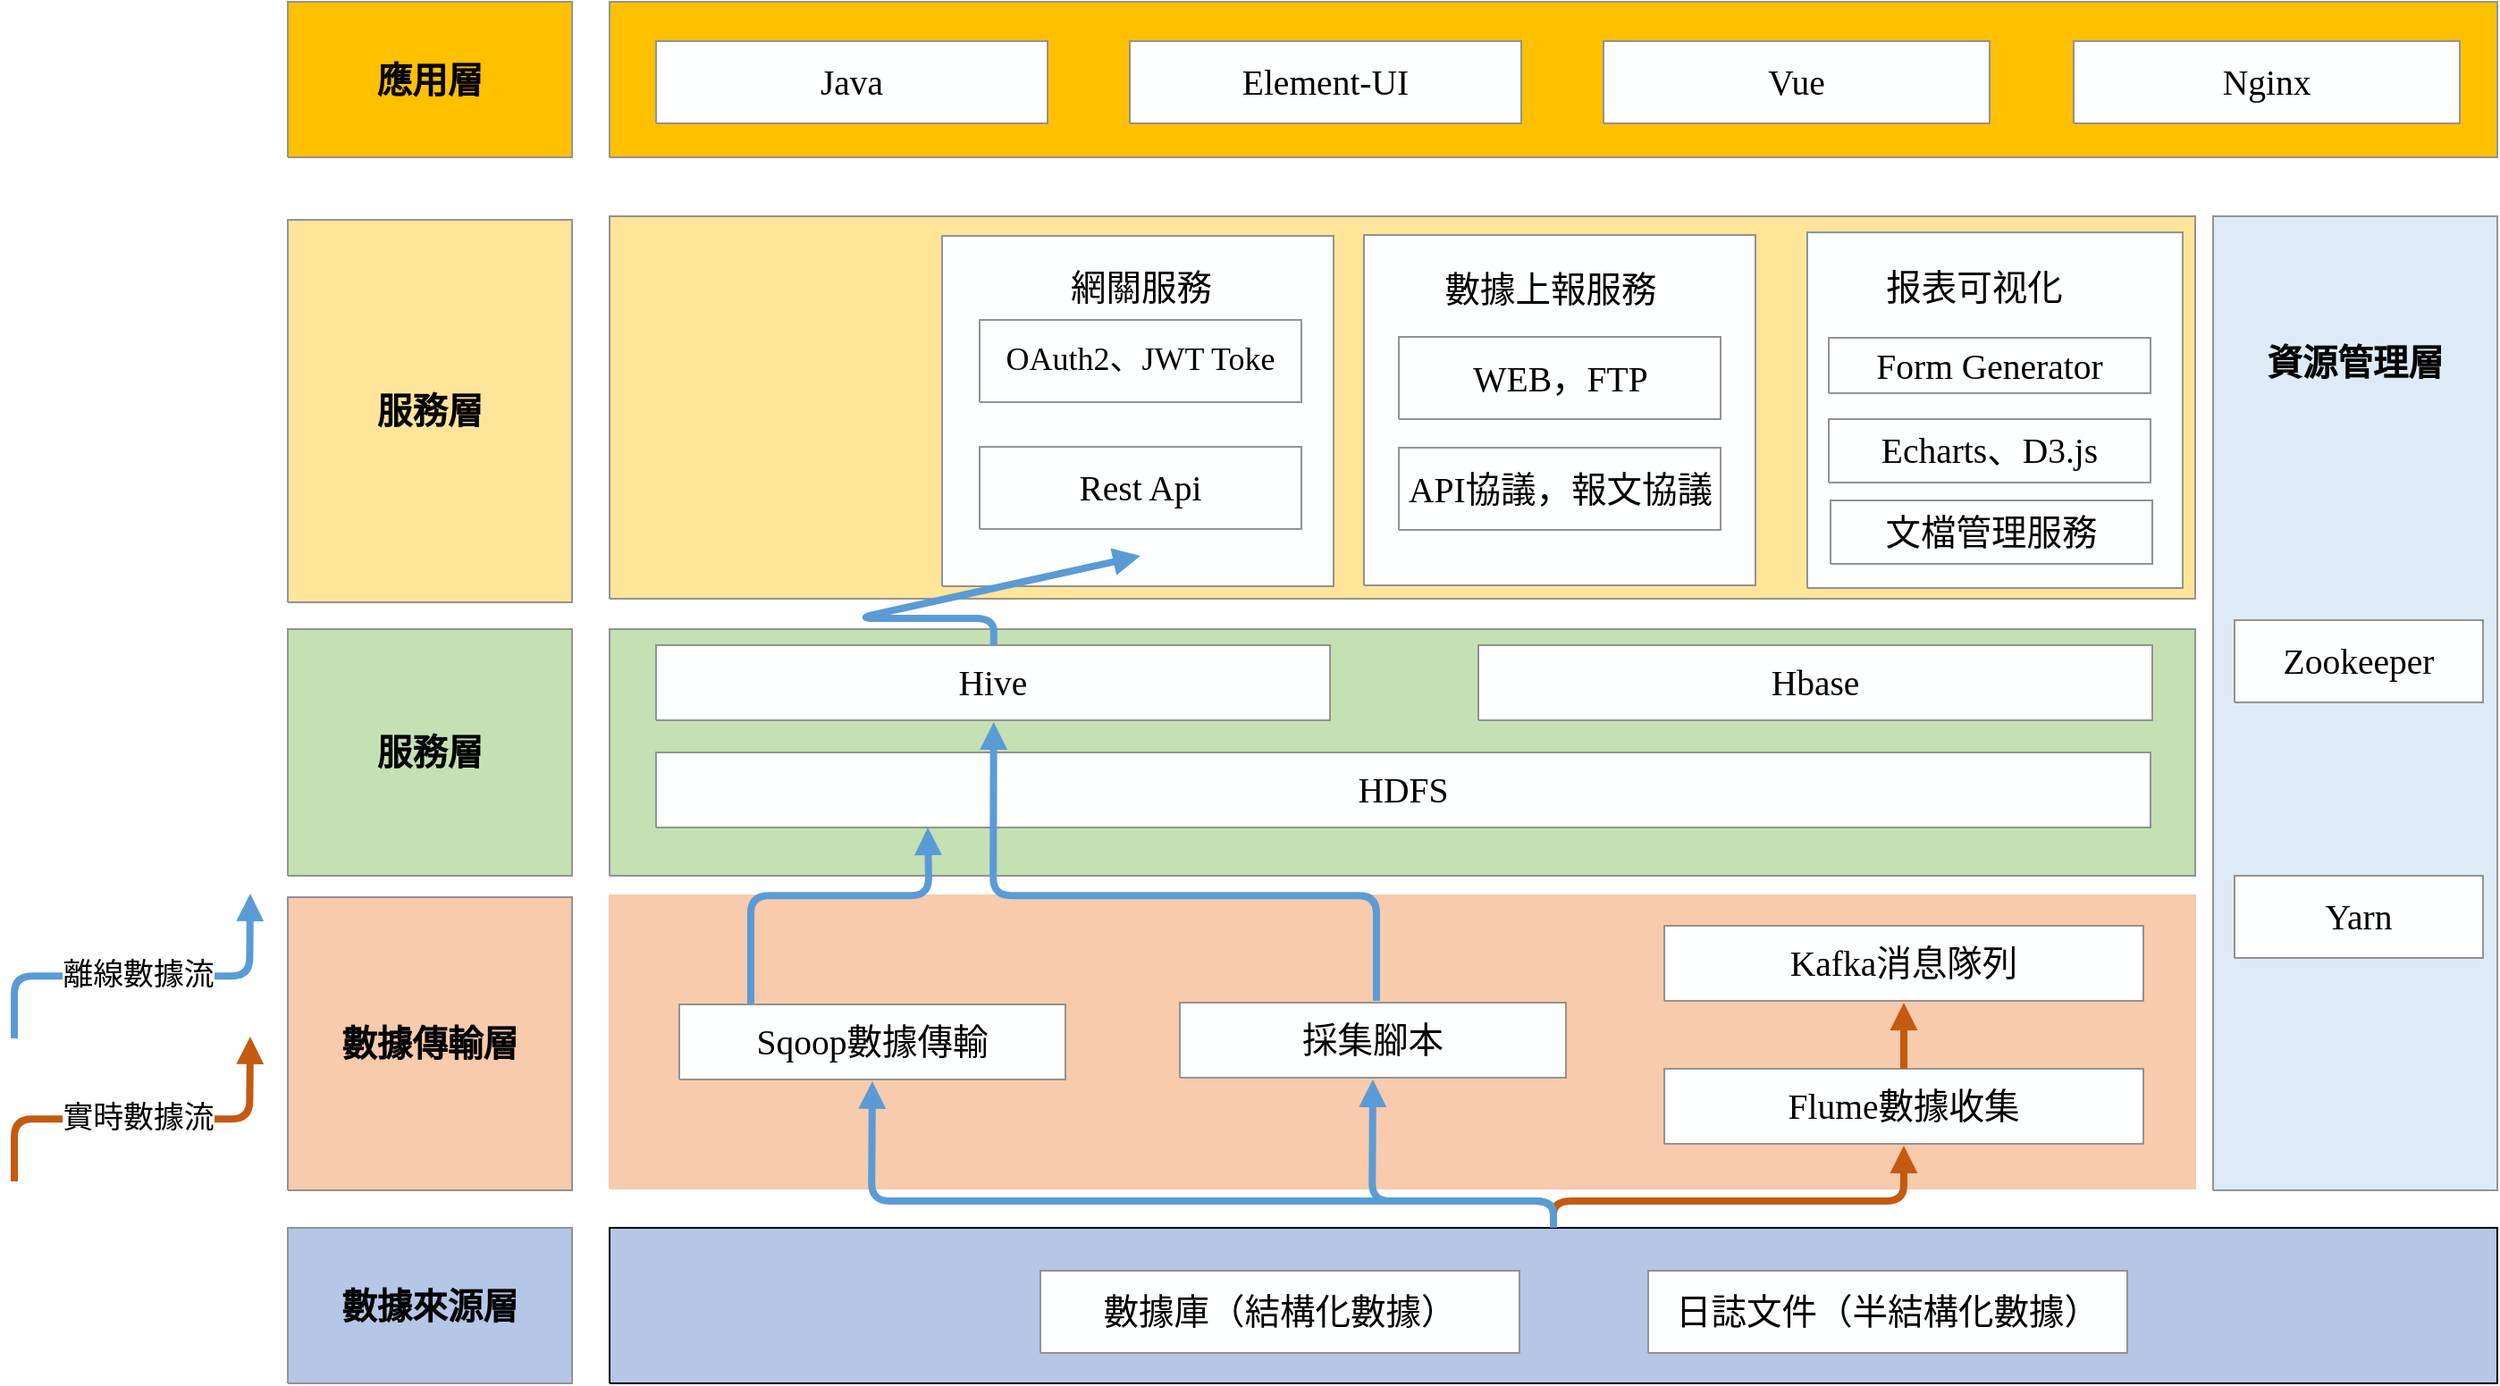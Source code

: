 <mxfile version="21.6.3" type="github">
  <diagram name="页-1" id="页-1">
    <mxGraphModel dx="1434" dy="827" grid="1" gridSize="10" guides="1" tooltips="1" connect="1" arrows="1" fold="1" page="1" pageScale="1" pageWidth="827" pageHeight="1169" math="0" shadow="0">
      <root>
        <mxCell id="0" />
        <mxCell id="1" parent="0" />
        <UserObject label="" tags="背景" id="2">
          <mxCell style="vsdxID=2;fillColor=#c5e0b3;gradientColor=none;shape=stencil(nZBLDoAgDERP0z3SIyjew0SURgSD+Lu9kMZoXLhwN9O+tukAlrNpJg1SzDH4QW/URgNYgZTkjA4UkwJUgGXng+6DX1zLfmoymdXo17xh5zmRJ6Q42BWCfc2oJfdAr+Yv+AP9Cb7OJ3H/2JG1HNGz/84klThPVCc=);strokeColor=#939393;points=[[1,0.5,0],[0.5,0,0],[0.5,0.5,0],[0.5,0.5,0]];labelBackgroundColor=none;rounded=0;html=1;whiteSpace=wrap;" parent="1" vertex="1">
            <mxGeometry x="350" y="352" width="887" height="138" as="geometry" />
          </mxCell>
        </UserObject>
        <UserObject label="" tags="背景" id="3">
          <mxCell style="vsdxID=3;fillColor=#f7cbac;gradientColor=none;shape=stencil(nZBLDoAgDERP0z3SIyjew0SURgSD+Lu9kMZoXLhwN9O+tukAlrNpJg1SzDH4QW/URgNYgZTkjA4UkwJUgGXng+6DX1zLfmoymdXo17xh5zmRJ6Q42BWCfc2oJfdAr+Yv+AP9Cb7OJ3H/2JG1HNGz/84klThPVCc=);strokeColor=#f7cbac;points=[[1,0.5,0],[0.5,0,0],[0.5,0.5,0],[0.5,0.5,0]];labelBackgroundColor=none;rounded=0;html=1;whiteSpace=wrap;" parent="1" vertex="1">
            <mxGeometry x="350" y="501" width="887" height="164" as="geometry" />
          </mxCell>
        </UserObject>
        <UserObject label="" tags="背景" id="4">
          <mxCell style="vsdxID=4;fillColor=#b5c6e7;gradientColor=none;shape=stencil(nZBLDoAgDERP0z3SIyjew0SURgSD+Lu9kMZoXLhwN9O+tukAlrNpJg1SzDH4QW/URgNYgZTkjA4UkwJUgGXng+6DX1zLfmoymdXo17xh5zmRJ6Q42BWCfc2oJfdAr+Yv+AP9Cb7OJ3H/2JG1HNGz/84klThPVCc=);strokeColor=#000000;points=[[1,0.5,0],[0.5,0,0],[0.5,0.5,0],[0.5,0.5,0]];labelBackgroundColor=none;rounded=0;html=1;whiteSpace=wrap;" parent="1" vertex="1">
            <mxGeometry x="350" y="687" width="1056" height="87" as="geometry" />
          </mxCell>
        </UserObject>
        <UserObject label="&lt;div style=&quot;font-size: 1px&quot;&gt;&lt;font style=&quot;font-size:19.76px;font-family:SimHei;color:#000000;direction:ltr;letter-spacing:0px;line-height:120%;opacity:1&quot;&gt;Sqoop數據傳輸&lt;br/&gt;&lt;/font&gt;&lt;/div&gt;" tags="背景" id="5">
          <mxCell style="verticalAlign=middle;align=center;overflow=width;vsdxID=8;fillColor=#feffff;gradientColor=none;shape=stencil(nZBLDoAgDERP0z3SIyjew0SURgSD+Lu9kMZoXLhwN9O+tukAlrNpJg1SzDH4QW/URgNYgZTkjA4UkwJUgGXng+6DX1zLfmoymdXo17xh5zmRJ6Q42BWCfc2oJfdAr+Yv+AP9Cb7OJ3H/2JG1HNGz/84klThPVCc=);strokeColor=#939393;points=[[1,0.5,0],[0.5,0,0],[0.5,0.5,0],[0.5,0.5,0]];labelBackgroundColor=none;rounded=0;html=1;whiteSpace=wrap;" parent="1" vertex="1">
            <mxGeometry x="389" y="562" width="216" height="42" as="geometry" />
          </mxCell>
        </UserObject>
        <UserObject label="&lt;div style=&quot;font-size: 1px&quot;&gt;&lt;font style=&quot;font-size:19.76px;font-family:SimSun;color:#000000;direction:ltr;letter-spacing:0px;line-height:120%;opacity:1&quot;&gt;&lt;b&gt;數據來源層&lt;br/&gt;&lt;/b&gt;&lt;/font&gt;&lt;/div&gt;" tags="背景" id="6">
          <mxCell style="verticalAlign=middle;align=center;overflow=width;vsdxID=11;fillColor=#b5c6e7;gradientColor=none;shape=stencil(nZBLDoAgDERP0z3SIyjew0SURgSD+Lu9kMZoXLhwN9O+tukAlrNpJg1SzDH4QW/URgNYgZTkjA4UkwJUgGXng+6DX1zLfmoymdXo17xh5zmRJ6Q42BWCfc2oJfdAr+Yv+AP9Cb7OJ3H/2JG1HNGz/84klThPVCc=);strokeColor=#939393;points=[[1,0.5,0],[0.5,0,0],[0.5,0.5,0],[0.5,0.5,0]];labelBackgroundColor=none;rounded=0;html=1;whiteSpace=wrap;" parent="1" vertex="1">
            <mxGeometry x="170" y="687" width="159" height="87" as="geometry" />
          </mxCell>
        </UserObject>
        <UserObject label="&lt;div style=&quot;font-size: 1px&quot;&gt;&lt;font style=&quot;font-size:19.76px;font-family:SimSun;color:#000000;direction:ltr;letter-spacing:0px;line-height:120%;opacity:1&quot;&gt;&lt;b&gt;數據傳輸層&lt;br/&gt;&lt;/b&gt;&lt;/font&gt;&lt;/div&gt;" tags="背景" id="7">
          <mxCell style="verticalAlign=middle;align=center;overflow=width;vsdxID=12;fillColor=#f7cbac;gradientColor=none;shape=stencil(nZBLDoAgDERP0z3SIyjew0SURgSD+Lu9kMZoXLhwN9O+tukAlrNpJg1SzDH4QW/URgNYgZTkjA4UkwJUgGXng+6DX1zLfmoymdXo17xh5zmRJ6Q42BWCfc2oJfdAr+Yv+AP9Cb7OJ3H/2JG1HNGz/84klThPVCc=);strokeColor=#939393;points=[[1,0.5,0],[0.5,0,0],[0.5,0.5,0],[0.5,0.5,0]];labelBackgroundColor=none;rounded=0;html=1;whiteSpace=wrap;" parent="1" vertex="1">
            <mxGeometry x="170" y="502" width="159" height="164" as="geometry" />
          </mxCell>
        </UserObject>
        <UserObject label="&lt;div style=&quot;font-size: 1px&quot;&gt;&lt;font style=&quot;font-size:19.76px;font-family:SimHei;color:#000000;direction:ltr;letter-spacing:0px;line-height:120%;opacity:1&quot;&gt;HDFS&lt;br/&gt;&lt;/font&gt;&lt;/div&gt;" tags="背景" id="8">
          <mxCell style="verticalAlign=middle;align=center;overflow=width;vsdxID=13;fillColor=#feffff;gradientColor=none;shape=stencil(nZBLDoAgDERP0z3SIyjew0SURgSD+Lu9kMZoXLhwN9O+tukAlrNpJg1SzDH4QW/URgNYgZTkjA4UkwJUgGXng+6DX1zLfmoymdXo17xh5zmRJ6Q42BWCfc2oJfdAr+Yv+AP9Cb7OJ3H/2JG1HNGz/84klThPVCc=);strokeColor=#939393;points=[[1,0.5,0],[0.5,0,0],[0.5,0.5,0],[0.5,0.5,0]];labelBackgroundColor=none;rounded=0;html=1;whiteSpace=wrap;" parent="1" vertex="1">
            <mxGeometry x="376" y="421" width="836" height="42" as="geometry" />
          </mxCell>
        </UserObject>
        <UserObject label="&lt;div style=&quot;font-size: 1px&quot;&gt;&lt;font style=&quot;font-size:19.76px;font-family:SimHei;color:#000000;direction:ltr;letter-spacing:0px;line-height:120%;opacity:1&quot;&gt;Hive&lt;br/&gt;&lt;/font&gt;&lt;/div&gt;" tags="背景" id="9">
          <mxCell style="verticalAlign=middle;align=center;overflow=width;vsdxID=14;fillColor=#feffff;gradientColor=none;shape=stencil(nZBLDoAgDERP0z3SIyjew0SURgSD+Lu9kMZoXLhwN9O+tukAlrNpJg1SzDH4QW/URgNYgZTkjA4UkwJUgGXng+6DX1zLfmoymdXo17xh5zmRJ6Q42BWCfc2oJfdAr+Yv+AP9Cb7OJ3H/2JG1HNGz/84klThPVCc=);strokeColor=#939393;points=[[1,0.5,0],[0.5,0,0],[0.5,0.5,0],[0.5,0.5,0]];labelBackgroundColor=none;rounded=0;html=1;whiteSpace=wrap;" parent="1" vertex="1">
            <mxGeometry x="376" y="361" width="377" height="42" as="geometry" />
          </mxCell>
        </UserObject>
        <UserObject label="&lt;div style=&quot;font-size: 1px&quot;&gt;&lt;font style=&quot;font-size:19.76px;font-family:SimHei;color:#000000;direction:ltr;letter-spacing:0px;line-height:120%;opacity:1&quot;&gt;Hbase&lt;br/&gt;&lt;/font&gt;&lt;/div&gt;" tags="背景" id="10">
          <mxCell style="verticalAlign=middle;align=center;overflow=width;vsdxID=15;fillColor=#feffff;gradientColor=none;shape=stencil(nZBLDoAgDERP0z3SIyjew0SURgSD+Lu9kMZoXLhwN9O+tukAlrNpJg1SzDH4QW/URgNYgZTkjA4UkwJUgGXng+6DX1zLfmoymdXo17xh5zmRJ6Q42BWCfc2oJfdAr+Yv+AP9Cb7OJ3H/2JG1HNGz/84klThPVCc=);strokeColor=#939393;points=[[1,0.5,0],[0.5,0,0],[0.5,0.5,0],[0.5,0.5,0]];labelBackgroundColor=none;rounded=0;html=1;whiteSpace=wrap;" parent="1" vertex="1">
            <mxGeometry x="836" y="361" width="377" height="42" as="geometry" />
          </mxCell>
        </UserObject>
        <UserObject label="&lt;div style=&quot;font-size: 1px&quot;&gt;&lt;font style=&quot;font-size:19.76px;font-family:SimSun;color:#000000;direction:ltr;letter-spacing:0px;line-height:120%;opacity:1&quot;&gt;&lt;b&gt;服務層&lt;br&gt;&lt;/b&gt;&lt;/font&gt;&lt;/div&gt;" tags="背景" id="11">
          <mxCell style="verticalAlign=middle;align=center;overflow=width;vsdxID=16;fillColor=#c5e0b3;gradientColor=none;shape=stencil(nZBLDoAgDERP0z3SIyjew0SURgSD+Lu9kMZoXLhwN9O+tukAlrNpJg1SzDH4QW/URgNYgZTkjA4UkwJUgGXng+6DX1zLfmoymdXo17xh5zmRJ6Q42BWCfc2oJfdAr+Yv+AP9Cb7OJ3H/2JG1HNGz/84klThPVCc=);strokeColor=#939393;points=[[1,0.5,0],[0.5,0,0],[0.5,0.5,0],[0.5,0.5,0]];labelBackgroundColor=none;rounded=0;html=1;whiteSpace=wrap;" parent="1" vertex="1">
            <mxGeometry x="170" y="352" width="159" height="138" as="geometry" />
          </mxCell>
        </UserObject>
        <UserObject label="" tags="背景" id="12">
          <mxCell style="vsdxID=19;fillColor=#fee599;gradientColor=none;shape=stencil(nZBLDoAgDERP0z3SIyjew0SURgSD+Lu9kMZoXLhwN9O+tukAlrNpJg1SzDH4QW/URgNYgZTkjA4UkwJUgGXng+6DX1zLfmoymdXo17xh5zmRJ6Q42BWCfc2oJfdAr+Yv+AP9Cb7OJ3H/2JG1HNGz/84klThPVCc=);strokeColor=#939393;points=[[1,0.5,0],[0.5,0,0],[0.5,0.5,0],[0.5,0.5,0]];labelBackgroundColor=none;rounded=0;html=1;whiteSpace=wrap;" parent="1" vertex="1">
            <mxGeometry x="350" y="121" width="887" height="214" as="geometry" />
          </mxCell>
        </UserObject>
        <UserObject label="&lt;div style=&quot;font-size: 1px&quot;&gt;&lt;/div&gt;" tags="背景" id="13">
          <mxCell style="verticalAlign=middle;align=center;overflow=width;vsdxID=20;fillColor=#feffff;gradientColor=none;shape=stencil(nZBLDoAgDERP0z3SIyjew0SURgSD+Lu9kMZoXLhwN9O+tukAlrNpJg1SzDH4QW/URgNYgZTkjA4UkwJUgGXng+6DX1zLfmoymdXo17xh5zmRJ6Q42BWCfc2oJfdAr+Yv+AP9Cb7OJ3H/2JG1HNGz/84klThPVCc=);strokeColor=#939393;points=[[1,0.5,0],[0.5,0,0],[0.5,0.5,0],[0.5,0.5,0]];labelBackgroundColor=none;rounded=0;html=1;whiteSpace=wrap;" parent="1" vertex="1">
            <mxGeometry x="536" y="132" width="219" height="196" as="geometry" />
          </mxCell>
        </UserObject>
        <UserObject label="&lt;div style=&quot;font-size: 1px&quot;&gt;&lt;font style=&quot;font-size:19.76px;font-family:SimSun;color:#000000;direction:ltr;letter-spacing:0px;line-height:120%;opacity:1&quot;&gt;&lt;b&gt;服務層&lt;br&gt;&lt;/b&gt;&lt;/font&gt;&lt;/div&gt;" tags="背景" id="14">
          <mxCell style="verticalAlign=middle;align=center;overflow=width;vsdxID=23;fillColor=#fee599;gradientColor=none;shape=stencil(nZBLDoAgDERP0z3SIyjew0SURgSD+Lu9kMZoXLhwN9O+tukAlrNpJg1SzDH4QW/URgNYgZTkjA4UkwJUgGXng+6DX1zLfmoymdXo17xh5zmRJ6Q42BWCfc2oJfdAr+Yv+AP9Cb7OJ3H/2JG1HNGz/84klThPVCc=);strokeColor=#939393;points=[[1,0.5,0],[0.5,0,0],[0.5,0.5,0],[0.5,0.5,0]];labelBackgroundColor=none;rounded=0;html=1;whiteSpace=wrap;" parent="1" vertex="1">
            <mxGeometry x="170" y="123" width="159" height="214" as="geometry" />
          </mxCell>
        </UserObject>
        <UserObject label="&lt;div style=&quot;font-size: 1px&quot;&gt;&lt;font style=&quot;font-size:19.76px;font-family:SimSun;color:#000000;direction:ltr;letter-spacing:0px;line-height:120%;opacity:1&quot;&gt;&lt;b&gt;&lt;br/&gt;&lt;br/&gt;&lt;br/&gt;資源管理層&lt;/b&gt;&lt;/font&gt;&lt;font style=&quot;font-size:19.76px;font-family:SimHei;color:#feffff;direction:ltr;letter-spacing:0px;line-height:120%;opacity:1&quot;&gt;&lt;b&gt;&lt;br/&gt;&lt;/b&gt;&lt;/font&gt;&lt;/div&gt;" tags="背景" id="15">
          <mxCell style="verticalAlign=top;align=center;overflow=width;vsdxID=24;fillColor=#deebf6;gradientColor=none;shape=stencil(nZBLDoAgDERP0z3SIyjew0SURgSD+Lu9kMZoXLhwN9O+tukAlrNpJg1SzDH4QW/URgNYgZTkjA4UkwJUgGXng+6DX1zLfmoymdXo17xh5zmRJ6Q42BWCfc2oJfdAr+Yv+AP9Cb7OJ3H/2JG1HNGz/84klThPVCc=);strokeColor=#939393;points=[[1,0.5,0],[0.5,0,0],[0.5,0.5,0],[0.5,0.5,0]];labelBackgroundColor=none;rounded=0;html=1;whiteSpace=wrap;" parent="1" vertex="1">
            <mxGeometry x="1247" y="121" width="159" height="545" as="geometry" />
          </mxCell>
        </UserObject>
        <UserObject label="" tags="背景" id="16">
          <mxCell style="vsdxID=25;fillColor=#ffc000;gradientColor=none;shape=stencil(nZBLDoAgDERP0z3SIyjew0SURgSD+Lu9kMZoXLhwN9O+tukAlrNpJg1SzDH4QW/URgNYgZTkjA4UkwJUgGXng+6DX1zLfmoymdXo17xh5zmRJ6Q42BWCfc2oJfdAr+Yv+AP9Cb7OJ3H/2JG1HNGz/84klThPVCc=);strokeColor=#939393;points=[[1,0.5,0],[0.5,0,0],[0.5,0.5,0],[0.5,0.5,0]];labelBackgroundColor=none;rounded=0;html=1;whiteSpace=wrap;" parent="1" vertex="1">
            <mxGeometry x="350" y="1" width="1056" height="87" as="geometry" />
          </mxCell>
        </UserObject>
        <UserObject label="&lt;div style=&quot;font-size: 1px&quot;&gt;&lt;font style=&quot;font-size:19.76px;font-family:SimSun;color:#000000;direction:ltr;letter-spacing:0px;line-height:120%;opacity:1&quot;&gt;&lt;b&gt;應用層&lt;br&gt;&lt;/b&gt;&lt;/font&gt;&lt;/div&gt;" tags="背景" id="17">
          <mxCell style="verticalAlign=middle;align=center;overflow=width;vsdxID=26;fillColor=#ffc000;gradientColor=none;shape=stencil(nZBLDoAgDERP0z3SIyjew0SURgSD+Lu9kMZoXLhwN9O+tukAlrNpJg1SzDH4QW/URgNYgZTkjA4UkwJUgGXng+6DX1zLfmoymdXo17xh5zmRJ6Q42BWCfc2oJfdAr+Yv+AP9Cb7OJ3H/2JG1HNGz/84klThPVCc=);strokeColor=#939393;points=[[1,0.5,0],[0.5,0,0],[0.5,0.5,0],[0.5,0.5,0]];labelBackgroundColor=none;rounded=0;html=1;whiteSpace=wrap;" parent="1" vertex="1">
            <mxGeometry x="170" y="1" width="159" height="87" as="geometry" />
          </mxCell>
        </UserObject>
        <UserObject label="&lt;div style=&quot;font-size: 1px&quot;&gt;&lt;font style=&quot;font-size:19.76px;font-family:SimHei;color:#000000;direction:ltr;letter-spacing:0px;line-height:120%;opacity:1&quot;&gt;Java&lt;br/&gt;&lt;/font&gt;&lt;/div&gt;" tags="背景" id="18">
          <mxCell style="verticalAlign=middle;align=center;overflow=width;vsdxID=27;fillColor=#feffff;gradientColor=none;shape=stencil(nZBLDoAgDERP0z3SIyjew0SURgSD+Lu9kMZoXLhwN9O+tukAlrNpJg1SzDH4QW/URgNYgZTkjA4UkwJUgGXng+6DX1zLfmoymdXo17xh5zmRJ6Q42BWCfc2oJfdAr+Yv+AP9Cb7OJ3H/2JG1HNGz/84klThPVCc=);strokeColor=#939393;points=[[1,0.5,0],[0.5,0,0],[0.5,0.5,0],[0.5,0.5,0]];labelBackgroundColor=none;rounded=0;html=1;whiteSpace=wrap;" parent="1" vertex="1">
            <mxGeometry x="376" y="23" width="219" height="46" as="geometry" />
          </mxCell>
        </UserObject>
        <UserObject label="&lt;div style=&quot;font-size: 1px&quot;&gt;&lt;font style=&quot;font-size:19.76px;font-family:SimHei;color:#000000;direction:ltr;letter-spacing:0px;line-height:120%;opacity:1&quot;&gt;Nginx&lt;/font&gt;&lt;font style=&quot;font-size:19.76px;font-family:SimHei;color:#000000;direction:ltr;letter-spacing:0px;line-height:120%;opacity:1&quot;&gt;&lt;br/&gt;&lt;/font&gt;&lt;/div&gt;" tags="背景" id="19">
          <mxCell style="verticalAlign=middle;align=center;overflow=width;vsdxID=29;fillColor=#feffff;gradientColor=none;shape=stencil(nZBLDoAgDERP0z3SIyjew0SURgSD+Lu9kMZoXLhwN9O+tukAlrNpJg1SzDH4QW/URgNYgZTkjA4UkwJUgGXng+6DX1zLfmoymdXo17xh5zmRJ6Q42BWCfc2oJfdAr+Yv+AP9Cb7OJ3H/2JG1HNGz/84klThPVCc=);strokeColor=#939393;points=[[1,0.5,0],[0.5,0,0],[0.5,0.5,0],[0.5,0.5,0]];labelBackgroundColor=none;rounded=0;html=1;whiteSpace=wrap;" parent="1" vertex="1">
            <mxGeometry x="1169" y="23" width="216" height="46" as="geometry" />
          </mxCell>
        </UserObject>
        <UserObject label="&lt;div style=&quot;font-size: 1px&quot;&gt;&lt;font style=&quot;font-size:19.76px;font-family:SimHei;color:#000000;direction:ltr;letter-spacing:0px;line-height:120%;opacity:1&quot;&gt;採集腳本&lt;br/&gt;&lt;/font&gt;&lt;/div&gt;" tags="背景" id="20">
          <mxCell style="verticalAlign=middle;align=center;overflow=width;vsdxID=44;fillColor=#feffff;gradientColor=none;shape=stencil(nZBLDoAgDERP0z3SIyjew0SURgSD+Lu9kMZoXLhwN9O+tukAlrNpJg1SzDH4QW/URgNYgZTkjA4UkwJUgGXng+6DX1zLfmoymdXo17xh5zmRJ6Q42BWCfc2oJfdAr+Yv+AP9Cb7OJ3H/2JG1HNGz/84klThPVCc=);strokeColor=#939393;points=[[1,0.5,0],[0.5,0,0],[0.5,0.5,0],[0.5,0.5,0]];labelBackgroundColor=none;rounded=0;html=1;whiteSpace=wrap;" parent="1" vertex="1">
            <mxGeometry x="669" y="561" width="216" height="42" as="geometry" />
          </mxCell>
        </UserObject>
        <UserObject label="&lt;div style=&quot;font-size: 1px&quot;&gt;&lt;font style=&quot;font-size:19.76px;font-family:SimHei;color:#000000;direction:ltr;letter-spacing:0px;line-height:120%;opacity:1&quot;&gt;Flume數據收集&lt;br/&gt;&lt;/font&gt;&lt;/div&gt;" tags="背景" id="21">
          <mxCell style="verticalAlign=middle;align=center;overflow=width;vsdxID=46;fillColor=#feffff;gradientColor=none;shape=stencil(nZBLDoAgDERP0z3SIyjew0SURgSD+Lu9kMZoXLhwN9O+tukAlrNpJg1SzDH4QW/URgNYgZTkjA4UkwJUgGXng+6DX1zLfmoymdXo17xh5zmRJ6Q42BWCfc2oJfdAr+Yv+AP9Cb7OJ3H/2JG1HNGz/84klThPVCc=);strokeColor=#939393;points=[[1,0.5,0],[0.5,0,0],[0.5,0.5,0],[0.5,0.5,0]];labelBackgroundColor=none;rounded=0;html=1;whiteSpace=wrap;" parent="1" vertex="1">
            <mxGeometry x="940" y="598" width="268" height="42" as="geometry" />
          </mxCell>
        </UserObject>
        <UserObject label="&lt;div style=&quot;font-size: 1px&quot;&gt;&lt;font style=&quot;font-size:19.76px;font-family:SimHei;color:#000000;direction:ltr;letter-spacing:0px;line-height:120%;opacity:1&quot;&gt;Kafka消息隊列&lt;br/&gt;&lt;/font&gt;&lt;/div&gt;" tags="背景" id="22">
          <mxCell style="verticalAlign=middle;align=center;overflow=width;vsdxID=48;fillColor=#feffff;gradientColor=none;shape=stencil(nZBLDoAgDERP0z3SIyjew0SURgSD+Lu9kMZoXLhwN9O+tukAlrNpJg1SzDH4QW/URgNYgZTkjA4UkwJUgGXng+6DX1zLfmoymdXo17xh5zmRJ6Q42BWCfc2oJfdAr+Yv+AP9Cb7OJ3H/2JG1HNGz/84klThPVCc=);strokeColor=#939393;points=[[1,0.5,0],[0.5,0,0],[0.5,0.5,0],[0.5,0.5,0]];labelBackgroundColor=none;rounded=0;html=1;whiteSpace=wrap;" parent="1" vertex="1">
            <mxGeometry x="940" y="518" width="268" height="42" as="geometry" />
          </mxCell>
        </UserObject>
        <UserObject label="&lt;div style=&quot;font-size: 1px&quot;&gt;&lt;font style=&quot;font-size:19.76px;font-family:SimHei;color:#000000;direction:ltr;letter-spacing:0px;line-height:120%;opacity:1&quot;&gt;Element-UI&lt;br&gt;&lt;/font&gt;&lt;/div&gt;" tags="背景" id="23">
          <mxCell style="verticalAlign=middle;align=center;overflow=width;vsdxID=54;fillColor=#feffff;gradientColor=none;shape=stencil(nZBLDoAgDERP0z3SIyjew0SURgSD+Lu9kMZoXLhwN9O+tukAlrNpJg1SzDH4QW/URgNYgZTkjA4UkwJUgGXng+6DX1zLfmoymdXo17xh5zmRJ6Q42BWCfc2oJfdAr+Yv+AP9Cb7OJ3H/2JG1HNGz/84klThPVCc=);strokeColor=#939393;points=[[1,0.5,0],[0.5,0,0],[0.5,0.5,0],[0.5,0.5,0]];labelBackgroundColor=none;rounded=0;html=1;whiteSpace=wrap;" parent="1" vertex="1">
            <mxGeometry x="641" y="23" width="219" height="46" as="geometry" />
          </mxCell>
        </UserObject>
        <UserObject label="&lt;div style=&quot;font-size: 1px&quot;&gt;&lt;font style=&quot;font-size:19.76px;font-family:SimHei;color:#000000;direction:ltr;letter-spacing:0px;line-height:120%;opacity:1&quot;&gt;Yarn&lt;br/&gt;&lt;/font&gt;&lt;/div&gt;" tags="背景" id="24">
          <mxCell style="verticalAlign=middle;align=center;overflow=width;vsdxID=56;fillColor=#feffff;gradientColor=none;shape=stencil(nZBLDoAgDERP0z3SIyjew0SURgSD+Lu9kMZoXLhwN9O+tukAlrNpJg1SzDH4QW/URgNYgZTkjA4UkwJUgGXng+6DX1zLfmoymdXo17xh5zmRJ6Q42BWCfc2oJfdAr+Yv+AP9Cb7OJ3H/2JG1HNGz/84klThPVCc=);strokeColor=#939393;points=[[1,0.5,0],[0.5,0,0],[0.5,0.5,0],[0.5,0.5,0]];labelBackgroundColor=none;rounded=0;html=1;whiteSpace=wrap;" parent="1" vertex="1">
            <mxGeometry x="1259" y="490" width="139" height="46" as="geometry" />
          </mxCell>
        </UserObject>
        <UserObject label="&lt;div style=&quot;font-size: 1px&quot;&gt;&lt;font style=&quot;font-size:19.76px;font-family:SimHei;color:#000000;direction:ltr;letter-spacing:0px;line-height:120%;opacity:1&quot;&gt;Zookeeper&lt;br/&gt;&lt;/font&gt;&lt;/div&gt;" tags="背景" id="25">
          <mxCell style="verticalAlign=middle;align=center;overflow=width;vsdxID=58;fillColor=#feffff;gradientColor=none;shape=stencil(nZBLDoAgDERP0z3SIyjew0SURgSD+Lu9kMZoXLhwN9O+tukAlrNpJg1SzDH4QW/URgNYgZTkjA4UkwJUgGXng+6DX1zLfmoymdXo17xh5zmRJ6Q42BWCfc2oJfdAr+Yv+AP9Cb7OJ3H/2JG1HNGz/84klThPVCc=);strokeColor=#939393;points=[[1,0.5,0],[0.5,0,0],[0.5,0.5,0],[0.5,0.5,0]];labelBackgroundColor=none;rounded=0;html=1;whiteSpace=wrap;" parent="1" vertex="1">
            <mxGeometry x="1259" y="347" width="139" height="46" as="geometry" />
          </mxCell>
        </UserObject>
        <UserObject label="&lt;div style=&quot;font-size: 1px&quot;&gt;&lt;font style=&quot;font-size:19.76px;font-family:SimHei;color:#000000;direction:ltr;letter-spacing:0px;line-height:120%;opacity:1&quot;&gt;Vue&lt;br/&gt;&lt;/font&gt;&lt;/div&gt;" tags="背景" id="26">
          <mxCell style="verticalAlign=middle;align=center;overflow=width;vsdxID=60;fillColor=#feffff;gradientColor=none;shape=stencil(nZBLDoAgDERP0z3SIyjew0SURgSD+Lu9kMZoXLhwN9O+tukAlrNpJg1SzDH4QW/URgNYgZTkjA4UkwJUgGXng+6DX1zLfmoymdXo17xh5zmRJ6Q42BWCfc2oJfdAr+Yv+AP9Cb7OJ3H/2JG1HNGz/84klThPVCc=);strokeColor=#939393;points=[[1,0.5,0],[0.5,0,0],[0.5,0.5,0],[0.5,0.5,0]];labelBackgroundColor=none;rounded=0;html=1;whiteSpace=wrap;" parent="1" vertex="1">
            <mxGeometry x="906" y="23" width="216" height="46" as="geometry" />
          </mxCell>
        </UserObject>
        <UserObject label="&lt;div style=&quot;font-size: 1px&quot;&gt;&lt;font style=&quot;font-size:19.76px;font-family:SimSun;color:#000000;direction:ltr;letter-spacing:0px;line-height:120%;opacity:1&quot;&gt;數據庫（結構化數據）&lt;br/&gt;&lt;/font&gt;&lt;/div&gt;" tags="背景" id="27">
          <mxCell style="verticalAlign=middle;align=center;overflow=width;vsdxID=109;fillColor=#feffff;gradientColor=none;shape=stencil(nZBLDoAgDERP0z3SIyjew0SURgSD+Lu9kMZoXLhwN9O+tukAlrNpJg1SzDH4QW/URgNYgZTkjA4UkwJUgGXng+6DX1zLfmoymdXo17xh5zmRJ6Q42BWCfc2oJfdAr+Yv+AP9Cb7OJ3H/2JG1HNGz/84klThPVCc=);strokeColor=#939393;points=[[1,0.5,0],[0.5,0,0],[0.5,0.5,0],[0.5,0.5,0]];labelBackgroundColor=none;rounded=0;html=1;whiteSpace=wrap;" parent="1" vertex="1">
            <mxGeometry x="591" y="711" width="268" height="46" as="geometry" />
          </mxCell>
        </UserObject>
        <UserObject label="&lt;div style=&quot;font-size: 1px&quot;&gt;&lt;font style=&quot;font-size:19.76px;font-family:SimSun;color:#000000;direction:ltr;letter-spacing:0px;line-height:120%;opacity:1&quot;&gt;日誌文件（半結構化數據）&lt;br/&gt;&lt;/font&gt;&lt;/div&gt;" tags="背景" id="28">
          <mxCell style="verticalAlign=middle;align=center;overflow=width;vsdxID=110;fillColor=#feffff;gradientColor=none;shape=stencil(nZBLDoAgDERP0z3SIyjew0SURgSD+Lu9kMZoXLhwN9O+tukAlrNpJg1SzDH4QW/URgNYgZTkjA4UkwJUgGXng+6DX1zLfmoymdXo17xh5zmRJ6Q42BWCfc2oJfdAr+Yv+AP9Cb7OJ3H/2JG1HNGz/84klThPVCc=);strokeColor=#939393;points=[[1,0.5,0],[0.5,0,0],[0.5,0.5,0],[0.5,0.5,0]];labelBackgroundColor=none;rounded=0;html=1;whiteSpace=wrap;" parent="1" vertex="1">
            <mxGeometry x="931" y="711" width="268" height="46" as="geometry" />
          </mxCell>
        </UserObject>
        <UserObject label="" tags="连接线" id="53">
          <mxCell style="vsdxID=115;edgeStyle=none;startArrow=none;endArrow=block;startSize=5;endSize=5;strokeWidth=4;strokeColor=#5b9bd5;spacingTop=0;spacingBottom=0;spacingLeft=0;spacingRight=0;verticalAlign=middle;html=1;labelBackgroundColor=#ffffff;rounded=1;" parent="1" edge="1">
            <mxGeometry relative="1" as="geometry">
              <mxPoint x="3" as="offset" />
              <Array as="points">
                <mxPoint x="429" y="501.15" />
                <mxPoint x="528.61" y="501.15" />
              </Array>
              <mxPoint x="429" y="562" as="sourcePoint" />
              <mxPoint x="528" y="463" as="targetPoint" />
            </mxGeometry>
          </mxCell>
        </UserObject>
        <UserObject label="&lt;div style=&quot;font-size: 1px&quot;&gt;&lt;font style=&quot;font-size:16.93px;font-family:SimSun;color:#000000;direction:ltr;letter-spacing:0px;line-height:120%;opacity:1&quot;&gt;離線數據流&lt;br/&gt;&lt;/font&gt;&lt;/div&gt;" tags="连接线" id="54">
          <mxCell style="vsdxID=116;edgeStyle=none;startArrow=none;endArrow=block;startSize=5;endSize=5;strokeWidth=4;strokeColor=#5b9bd5;spacingTop=0;spacingBottom=0;spacingLeft=0;spacingRight=0;verticalAlign=middle;html=1;labelBackgroundColor=#ffffff;rounded=1;align=center;" parent="1" edge="1">
            <mxGeometry relative="1" as="geometry">
              <mxPoint x="-3" as="offset" />
              <Array as="points">
                <mxPoint x="17" y="546.15" />
                <mxPoint x="148.61" y="546.15" />
              </Array>
              <mxPoint x="17" y="581" as="sourcePoint" />
              <mxPoint x="149" y="500" as="targetPoint" />
            </mxGeometry>
          </mxCell>
        </UserObject>
        <UserObject label="&lt;div style=&quot;font-size: 1px&quot;&gt;&lt;font style=&quot;font-size:16.93px;font-family:SimSun;color:#000000;direction:ltr;letter-spacing:0px;line-height:120%;opacity:1&quot;&gt;實時數據流&lt;br/&gt;&lt;/font&gt;&lt;/div&gt;" tags="连接线" id="55">
          <mxCell style="vsdxID=117;edgeStyle=none;startArrow=none;endArrow=block;startSize=5;endSize=5;strokeWidth=4;strokeColor=#c55a11;spacingTop=0;spacingBottom=0;spacingLeft=0;spacingRight=0;verticalAlign=middle;html=1;labelBackgroundColor=#ffffff;rounded=1;align=center;" parent="1" edge="1">
            <mxGeometry relative="1" as="geometry">
              <mxPoint x="-3" as="offset" />
              <Array as="points">
                <mxPoint x="17" y="626.15" />
                <mxPoint x="148.61" y="626.15" />
              </Array>
              <mxPoint x="17" y="661" as="sourcePoint" />
              <mxPoint x="149" y="580" as="targetPoint" />
            </mxGeometry>
          </mxCell>
        </UserObject>
        <UserObject label="&lt;font face=&quot;SimHei&quot;&gt;&lt;span style=&quot;font-size: 19.76px;&quot;&gt;網關服務&lt;/span&gt;&lt;/font&gt;" tags="背景" id="29">
          <mxCell style="verticalAlign=middle;align=center;overflow=width;vsdxID=122;fillColor=none;gradientColor=none;shape=stencil(nZBLDoAgDERP0z3SIyjew0SURgSD+Lu9kMZoXLhwN9O+tukAlrNpJg1SzDH4QW/URgNYgZTkjA4UkwJUgGXng+6DX1zLfmoymdXo17xh5zmRJ6Q42BWCfc2oJfdAr+Yv+AP9Cb7OJ3H/2JG1HNGz/84klThPVCc=);strokeColor=none;points=[];labelBackgroundColor=none;rounded=0;html=1;whiteSpace=wrap;" parent="1" vertex="1">
            <mxGeometry x="567.5" y="137.5" width="159" height="46" as="geometry" />
          </mxCell>
        </UserObject>
        <UserObject label="&lt;div&gt;&lt;font style=&quot;font-family: SimHei; color: rgb(0, 0, 0); direction: ltr; letter-spacing: 0px; line-height: 120%; opacity: 1;&quot;&gt;&lt;font style=&quot;font-size: 18px;&quot;&gt;OAuth2、JWT Toke&lt;/font&gt;&lt;br&gt;&lt;/font&gt;&lt;/div&gt;" tags="背景" id="30">
          <mxCell style="verticalAlign=middle;align=center;overflow=width;vsdxID=123;fillColor=#feffff;gradientColor=none;shape=stencil(nZBLDoAgDERP0z3SIyjew0SURgSD+Lu9kMZoXLhwN9O+tukAlrNpJg1SzDH4QW/URgNYgZTkjA4UkwJUgGXng+6DX1zLfmoymdXo17xh5zmRJ6Q42BWCfc2oJfdAr+Yv+AP9Cb7OJ3H/2JG1HNGz/84klThPVCc=);strokeColor=#939393;points=[[1,0.5,0],[0.5,0,0],[0.5,0.5,0],[0.5,0.5,0]];labelBackgroundColor=none;rounded=0;html=1;whiteSpace=wrap;" parent="1" vertex="1">
            <mxGeometry x="557" y="179" width="180" height="46" as="geometry" />
          </mxCell>
        </UserObject>
        <UserObject label="&lt;font face=&quot;SimHei&quot;&gt;&lt;span style=&quot;font-size: 19.76px;&quot;&gt;Rest Api&lt;/span&gt;&lt;/font&gt;" tags="背景" id="31">
          <mxCell style="verticalAlign=middle;align=center;overflow=width;vsdxID=124;fillColor=#feffff;gradientColor=none;shape=stencil(nZBLDoAgDERP0z3SIyjew0SURgSD+Lu9kMZoXLhwN9O+tukAlrNpJg1SzDH4QW/URgNYgZTkjA4UkwJUgGXng+6DX1zLfmoymdXo17xh5zmRJ6Q42BWCfc2oJfdAr+Yv+AP9Cb7OJ3H/2JG1HNGz/84klThPVCc=);strokeColor=#939393;points=[[1,0.5,0],[0.5,0,0],[0.5,0.5,0],[0.5,0.5,0]];labelBackgroundColor=none;rounded=0;html=1;whiteSpace=wrap;" parent="1" vertex="1">
            <mxGeometry x="557" y="250" width="180" height="46" as="geometry" />
          </mxCell>
        </UserObject>
        <UserObject label="&lt;div style=&quot;font-size: 1px&quot;&gt;&lt;/div&gt;" tags="背景" id="32">
          <mxCell style="verticalAlign=middle;align=center;overflow=width;vsdxID=145;fillColor=#feffff;gradientColor=none;shape=stencil(nZBLDoAgDERP0z3SIyjew0SURgSD+Lu9kMZoXLhwN9O+tukAlrNpJg1SzDH4QW/URgNYgZTkjA4UkwJUgGXng+6DX1zLfmoymdXo17xh5zmRJ6Q42BWCfc2oJfdAr+Yv+AP9Cb7OJ3H/2JG1HNGz/84klThPVCc=);strokeColor=#939393;points=[[1,0.5,0],[0.5,0,0],[0.5,0.5,0],[0.5,0.5,0]];labelBackgroundColor=none;rounded=0;html=1;whiteSpace=wrap;" parent="1" vertex="1">
            <mxGeometry x="1020" y="130" width="210" height="199" as="geometry" />
          </mxCell>
        </UserObject>
        <UserObject label="&lt;font face=&quot;SimHei&quot;&gt;&lt;span style=&quot;font-size: 19.76px;&quot;&gt;报表可视化&lt;/span&gt;&lt;/font&gt;" tags="背景" id="33">
          <mxCell style="verticalAlign=middle;align=center;overflow=width;vsdxID=125;fillColor=none;gradientColor=none;shape=stencil(nZBLDoAgDERP0z3SIyjew0SURgSD+Lu9kMZoXLhwN9O+tukAlrNpJg1SzDH4QW/URgNYgZTkjA4UkwJUgGXng+6DX1zLfmoymdXo17xh5zmRJ6Q42BWCfc2oJfdAr+Yv+AP9Cb7OJ3H/2JG1HNGz/84klThPVCc=);strokeColor=none;points=[];labelBackgroundColor=none;rounded=0;html=1;whiteSpace=wrap;" parent="1" vertex="1">
            <mxGeometry x="990" y="138" width="247" height="46" as="geometry" />
          </mxCell>
        </UserObject>
        <UserObject label="&lt;div style=&quot;font-size: 1px&quot;&gt;&lt;font style=&quot;font-size:19.76px;font-family:SimHei;color:#000000;direction:ltr;letter-spacing:0px;line-height:120%;opacity:1&quot;&gt;Form Generator&lt;br&gt;&lt;/font&gt;&lt;/div&gt;" tags="背景" id="34">
          <mxCell style="verticalAlign=middle;align=center;overflow=width;vsdxID=126;fillColor=#feffff;gradientColor=none;shape=stencil(nZBLDoAgDERP0z3SIyjew0SURgSD+Lu9kMZoXLhwN9O+tukAlrNpJg1SzDH4QW/URgNYgZTkjA4UkwJUgGXng+6DX1zLfmoymdXo17xh5zmRJ6Q42BWCfc2oJfdAr+Yv+AP9Cb7OJ3H/2JG1HNGz/84klThPVCc=);strokeColor=#939393;points=[[1,0.5,0],[0.5,0,0],[0.5,0.5,0],[0.5,0.5,0]];labelBackgroundColor=none;rounded=0;html=1;whiteSpace=wrap;" parent="1" vertex="1">
            <mxGeometry x="1032" y="189" width="180" height="31" as="geometry" />
          </mxCell>
        </UserObject>
        <UserObject label="&lt;div style=&quot;font-size: 1px&quot;&gt;&lt;font style=&quot;font-size:19.76px;font-family:SimHei;color:#000000;direction:ltr;letter-spacing:0px;line-height:120%;opacity:1&quot;&gt;Echarts、D3.js&lt;br&gt;&lt;/font&gt;&lt;/div&gt;" tags="背景" id="35">
          <mxCell style="verticalAlign=middle;align=center;overflow=width;vsdxID=128;fillColor=#feffff;gradientColor=none;shape=stencil(nZBLDoAgDERP0z3SIyjew0SURgSD+Lu9kMZoXLhwN9O+tukAlrNpJg1SzDH4QW/URgNYgZTkjA4UkwJUgGXng+6DX1zLfmoymdXo17xh5zmRJ6Q42BWCfc2oJfdAr+Yv+AP9Cb7OJ3H/2JG1HNGz/84klThPVCc=);strokeColor=#939393;points=[[1,0.5,0],[0.5,0,0],[0.5,0.5,0],[0.5,0.5,0]];labelBackgroundColor=none;rounded=0;html=1;whiteSpace=wrap;" parent="1" vertex="1">
            <mxGeometry x="1032" y="234.5" width="180" height="35.5" as="geometry" />
          </mxCell>
        </UserObject>
        <UserObject label="&lt;div style=&quot;font-size: 1px&quot;&gt;&lt;/div&gt;" tags="背景" id="37">
          <mxCell style="verticalAlign=middle;align=center;overflow=width;vsdxID=146;fillColor=#feffff;gradientColor=none;shape=stencil(nZBLDoAgDERP0z3SIyjew0SURgSD+Lu9kMZoXLhwN9O+tukAlrNpJg1SzDH4QW/URgNYgZTkjA4UkwJUgGXng+6DX1zLfmoymdXo17xh5zmRJ6Q42BWCfc2oJfdAr+Yv+AP9Cb7OJ3H/2JG1HNGz/84klThPVCc=);strokeColor=#939393;points=[[1,0.5,0],[0.5,0,0],[0.5,0.5,0],[0.5,0.5,0]];labelBackgroundColor=none;rounded=0;html=1;whiteSpace=wrap;" parent="1" vertex="1">
            <mxGeometry x="772" y="131.5" width="219" height="196" as="geometry" />
          </mxCell>
        </UserObject>
        <UserObject label="&lt;font face=&quot;SimHei&quot;&gt;&lt;span style=&quot;font-size: 19.76px;&quot;&gt;WEB，FTP&lt;/span&gt;&lt;/font&gt;" tags="背景" id="38">
          <mxCell style="verticalAlign=middle;align=center;overflow=width;vsdxID=147;fillColor=#feffff;gradientColor=none;shape=stencil(nZBLDoAgDERP0z3SIyjew0SURgSD+Lu9kMZoXLhwN9O+tukAlrNpJg1SzDH4QW/URgNYgZTkjA4UkwJUgGXng+6DX1zLfmoymdXo17xh5zmRJ6Q42BWCfc2oJfdAr+Yv+AP9Cb7OJ3H/2JG1HNGz/84klThPVCc=);strokeColor=#939393;points=[[1,0.5,0],[0.5,0,0],[0.5,0.5,0],[0.5,0.5,0]];labelBackgroundColor=none;rounded=0;html=1;whiteSpace=wrap;" parent="1" vertex="1">
            <mxGeometry x="791.5" y="188.5" width="180" height="46" as="geometry" />
          </mxCell>
        </UserObject>
        <UserObject label="&lt;font face=&quot;SimHei&quot;&gt;&lt;span style=&quot;font-size: 19.76px;&quot;&gt;數據上報服務&lt;/span&gt;&lt;/font&gt;" tags="背景" id="39">
          <mxCell style="verticalAlign=middle;align=center;overflow=width;vsdxID=149;fillColor=none;gradientColor=none;shape=stencil(nZBLDoAgDERP0z3SIyjew0SURgSD+Lu9kMZoXLhwN9O+tukAlrNpJg1SzDH4QW/URgNYgZTkjA4UkwJUgGXng+6DX1zLfmoymdXo17xh5zmRJ6Q42BWCfc2oJfdAr+Yv+AP9Cb7OJ3H/2JG1HNGz/84klThPVCc=);strokeColor=none;points=[];labelBackgroundColor=none;rounded=0;html=1;whiteSpace=wrap;" parent="1" vertex="1">
            <mxGeometry x="753" y="142.5" width="247" height="38" as="geometry" />
          </mxCell>
        </UserObject>
        <UserObject label="" tags="连接线" id="46">
          <mxCell style="vsdxID=150;edgeStyle=none;startArrow=none;endArrow=block;startSize=5;endSize=5;strokeWidth=4;strokeColor=#5b9bd5;spacingTop=0;spacingBottom=0;spacingLeft=0;spacingRight=0;verticalAlign=middle;html=1;labelBackgroundColor=#ffffff;rounded=1;exitX=0.501;exitY=0;exitDx=0;exitDy=0;exitPerimeter=0;entryX=0.5;entryY=1;entryDx=0;entryDy=0;entryPerimeter=0;" parent="1" source="9" edge="1">
            <mxGeometry relative="1" as="geometry">
              <mxPoint x="3" as="offset" />
              <Array as="points">
                <mxPoint x="565" y="346" />
                <mxPoint x="488.48" y="346" />
              </Array>
              <mxPoint x="647" y="311" as="targetPoint" />
            </mxGeometry>
          </mxCell>
        </UserObject>
        <mxCell id="47" parent="1" vertex="1">
          <mxGeometry x="779" y="560" as="geometry" />
        </mxCell>
        <UserObject label="&lt;div style=&quot;font-size: 1px&quot;&gt;&lt;/div&gt;" tags="连接线" id="48">
          <mxCell style="vsdxID=121;edgeStyle=none;startArrow=none;endArrow=block;startSize=5;endSize=5;strokeWidth=4;strokeColor=#5b9bd5;spacingTop=0;spacingBottom=0;spacingLeft=0;spacingRight=0;verticalAlign=middle;html=1;labelBackgroundColor=#ffffff;rounded=1;align=center;entryX=0.501;entryY=1.024;entryDx=0;entryDy=0;entryPerimeter=0;" parent="1" source="47" target="9" edge="1">
            <mxGeometry relative="1" as="geometry">
              <mxPoint x="5" as="offset" />
              <Array as="points">
                <mxPoint x="779" y="501.09" />
                <mxPoint x="564.57" y="501.09" />
              </Array>
            </mxGeometry>
          </mxCell>
        </UserObject>
        <UserObject label="" tags="连接线" id="49">
          <mxCell style="vsdxID=129;edgeStyle=none;startArrow=none;endArrow=block;startSize=5;endSize=5;strokeWidth=4;strokeColor=#c55a11;spacingTop=0;spacingBottom=0;spacingLeft=0;spacingRight=0;verticalAlign=middle;html=1;labelBackgroundColor=#ffffff;rounded=1;exitX=0.5;exitY=0;exitDx=0;exitDy=0;exitPerimeter=0;entryX=0.5;entryY=1.024;entryDx=0;entryDy=0;entryPerimeter=0;" parent="1" source="4" target="21" edge="1">
            <mxGeometry relative="1" as="geometry">
              <mxPoint x="-3" as="offset" />
              <Array as="points">
                <mxPoint x="878" y="672" />
                <mxPoint x="1073.98" y="672" />
              </Array>
            </mxGeometry>
          </mxCell>
        </UserObject>
        <UserObject label="" tags="连接线" id="50">
          <mxCell style="vsdxID=130;edgeStyle=none;startArrow=none;endArrow=block;startSize=5;endSize=5;strokeWidth=4;strokeColor=#c55a11;spacingTop=0;spacingBottom=0;spacingLeft=0;spacingRight=0;verticalAlign=middle;html=1;labelBackgroundColor=#ffffff;rounded=1;exitX=0.5;exitY=0;exitDx=0;exitDy=0;exitPerimeter=0;entryX=0.5;entryY=1.024;entryDx=0;entryDy=0;entryPerimeter=0;" parent="1" source="21" target="22" edge="1">
            <mxGeometry relative="1" as="geometry">
              <mxPoint x="10" as="offset" />
              <Array as="points" />
            </mxGeometry>
          </mxCell>
        </UserObject>
        <UserObject label="" tags="连接线" id="51">
          <mxCell style="vsdxID=131;edgeStyle=none;startArrow=none;endArrow=block;startSize=5;endSize=5;strokeWidth=4;strokeColor=#5b9bd5;spacingTop=0;spacingBottom=0;spacingLeft=0;spacingRight=0;verticalAlign=middle;html=1;labelBackgroundColor=#ffffff;rounded=1;exitX=0.5;exitY=0;exitDx=0;exitDy=0;exitPerimeter=0;entryX=0.5;entryY=1.024;entryDx=0;entryDy=0;entryPerimeter=0;" parent="1" source="4" target="20" edge="1">
            <mxGeometry relative="1" as="geometry">
              <mxPoint x="8" y="-2" as="offset" />
              <Array as="points">
                <mxPoint x="878" y="672" />
                <mxPoint x="776.55" y="672" />
              </Array>
            </mxGeometry>
          </mxCell>
        </UserObject>
        <UserObject label="" tags="连接线" id="52">
          <mxCell style="vsdxID=132;edgeStyle=none;startArrow=none;endArrow=block;startSize=5;endSize=5;strokeWidth=4;strokeColor=#5b9bd5;spacingTop=0;spacingBottom=0;spacingLeft=0;spacingRight=0;verticalAlign=middle;html=1;labelBackgroundColor=#ffffff;rounded=1;exitX=0.5;exitY=0;exitDx=0;exitDy=0;exitPerimeter=0;entryX=0.5;entryY=1.024;entryDx=0;entryDy=0;entryPerimeter=0;" parent="1" source="4" target="5" edge="1">
            <mxGeometry relative="1" as="geometry">
              <mxPoint x="7" as="offset" />
              <Array as="points">
                <mxPoint x="878" y="672" />
                <mxPoint x="496.55" y="672" />
              </Array>
            </mxGeometry>
          </mxCell>
        </UserObject>
        <UserObject label="&lt;font face=&quot;SimHei&quot;&gt;&lt;span style=&quot;font-size: 19.76px;&quot;&gt;API協議，報文協議&lt;/span&gt;&lt;/font&gt;" tags="背景" id="xmhutSSHK2fQStctW_UG-57">
          <mxCell style="verticalAlign=middle;align=center;overflow=width;vsdxID=147;fillColor=#feffff;gradientColor=none;shape=stencil(nZBLDoAgDERP0z3SIyjew0SURgSD+Lu9kMZoXLhwN9O+tukAlrNpJg1SzDH4QW/URgNYgZTkjA4UkwJUgGXng+6DX1zLfmoymdXo17xh5zmRJ6Q42BWCfc2oJfdAr+Yv+AP9Cb7OJ3H/2JG1HNGz/84klThPVCc=);strokeColor=#939393;points=[[1,0.5,0],[0.5,0,0],[0.5,0.5,0],[0.5,0.5,0]];labelBackgroundColor=none;rounded=0;html=1;whiteSpace=wrap;" vertex="1" parent="1">
            <mxGeometry x="791.5" y="250.5" width="180" height="46" as="geometry" />
          </mxCell>
        </UserObject>
        <UserObject label="&lt;div&gt;&lt;font face=&quot;SimHei&quot;&gt;&lt;span style=&quot;font-size: 19.76px;&quot;&gt;文檔管理服務&lt;/span&gt;&lt;/font&gt;&lt;/div&gt;" tags="背景" id="xmhutSSHK2fQStctW_UG-58">
          <mxCell style="verticalAlign=middle;align=center;overflow=width;vsdxID=128;fillColor=#feffff;gradientColor=none;shape=stencil(nZBLDoAgDERP0z3SIyjew0SURgSD+Lu9kMZoXLhwN9O+tukAlrNpJg1SzDH4QW/URgNYgZTkjA4UkwJUgGXng+6DX1zLfmoymdXo17xh5zmRJ6Q42BWCfc2oJfdAr+Yv+AP9Cb7OJ3H/2JG1HNGz/84klThPVCc=);strokeColor=#939393;points=[[1,0.5,0],[0.5,0,0],[0.5,0.5,0],[0.5,0.5,0]];labelBackgroundColor=none;rounded=0;html=1;whiteSpace=wrap;" vertex="1" parent="1">
            <mxGeometry x="1033" y="280" width="180" height="35.5" as="geometry" />
          </mxCell>
        </UserObject>
      </root>
    </mxGraphModel>
  </diagram>
</mxfile>
